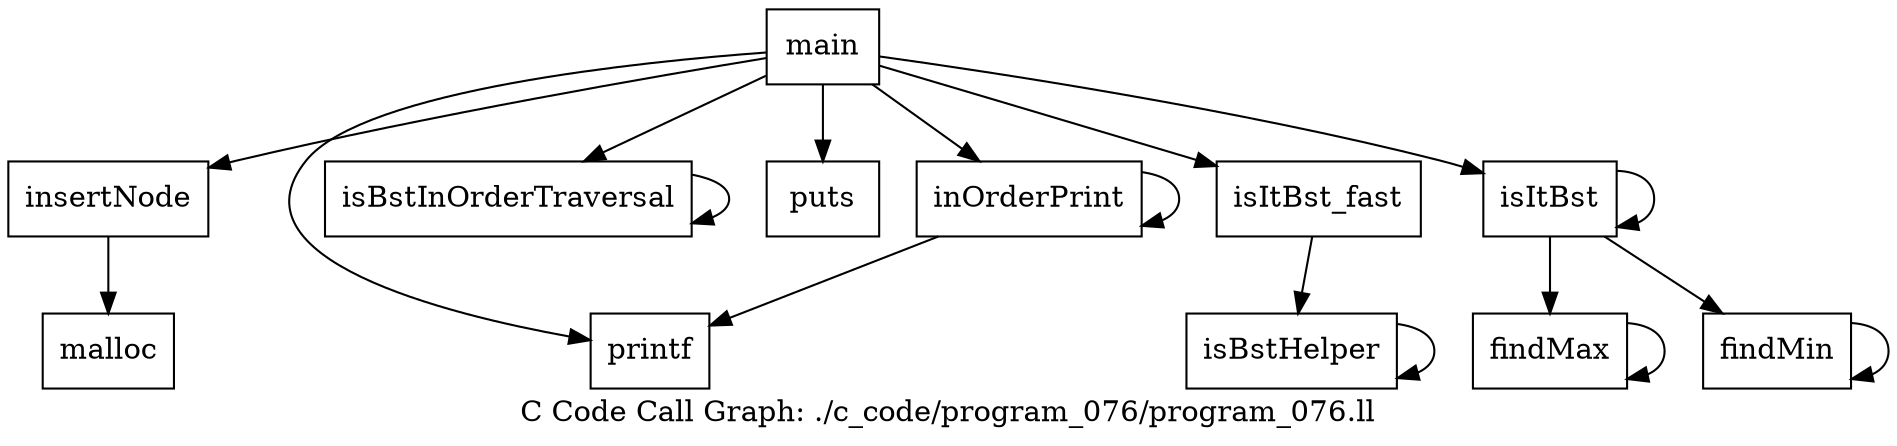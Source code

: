 digraph "C Code Call Graph: ./c_code/program_076/program_076.ll" {
	label="C Code Call Graph: ./c_code/program_076/program_076.ll";

	Node0x5604a53fd570 [shape=record,label="{main}"];
	Node0x5604a53fd570 -> Node0x5604a54004c0;
	Node0x5604a53fd570 -> Node0x5604a5402270;
	Node0x5604a53fd570 -> Node0x5604a5411450;
	Node0x5604a53fd570 -> Node0x5604a5403470;
	Node0x5604a53fd570 -> Node0x5604a5402e40;
	Node0x5604a53fd570 -> Node0x5604a53fd2e0;
	Node0x5604a53fd570 -> Node0x5604a5405140;
	Node0x5604a54004c0 [shape=record,label="{insertNode}"];
	Node0x5604a54004c0 -> Node0x5604a54114d0;
	Node0x5604a5402270 [shape=record,label="{printf}"];
	Node0x5604a5402e40 [shape=record,label="{inOrderPrint}"];
	Node0x5604a5402e40 -> Node0x5604a5402e40;
	Node0x5604a5402e40 -> Node0x5604a5402270;
	Node0x5604a5403470 [shape=record,label="{puts}"];
	Node0x5604a5405140 [shape=record,label="{isItBst}"];
	Node0x5604a5405140 -> Node0x5604a5411550;
	Node0x5604a5405140 -> Node0x5604a5417100;
	Node0x5604a5405140 -> Node0x5604a5405140;
	Node0x5604a53fd2e0 [shape=record,label="{isItBst_fast}"];
	Node0x5604a53fd2e0 -> Node0x5604a5417180;
	Node0x5604a5411450 [shape=record,label="{isBstInOrderTraversal}"];
	Node0x5604a5411450 -> Node0x5604a5411450;
	Node0x5604a5417180 [shape=record,label="{isBstHelper}"];
	Node0x5604a5417180 -> Node0x5604a5417180;
	Node0x5604a5411550 [shape=record,label="{findMax}"];
	Node0x5604a5411550 -> Node0x5604a5411550;
	Node0x5604a5417100 [shape=record,label="{findMin}"];
	Node0x5604a5417100 -> Node0x5604a5417100;
	Node0x5604a54114d0 [shape=record,label="{malloc}"];
}
